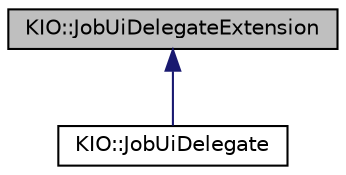 digraph "KIO::JobUiDelegateExtension"
{
  edge [fontname="Helvetica",fontsize="10",labelfontname="Helvetica",labelfontsize="10"];
  node [fontname="Helvetica",fontsize="10",shape=record];
  Node0 [label="KIO::JobUiDelegateExtension",height=0.2,width=0.4,color="black", fillcolor="grey75", style="filled", fontcolor="black"];
  Node0 -> Node1 [dir="back",color="midnightblue",fontsize="10",style="solid",fontname="Helvetica"];
  Node1 [label="KIO::JobUiDelegate",height=0.2,width=0.4,color="black", fillcolor="white", style="filled",URL="$classKIO_1_1JobUiDelegate.html",tooltip="A UI delegate tuned to be used with KIO Jobs. "];
}

